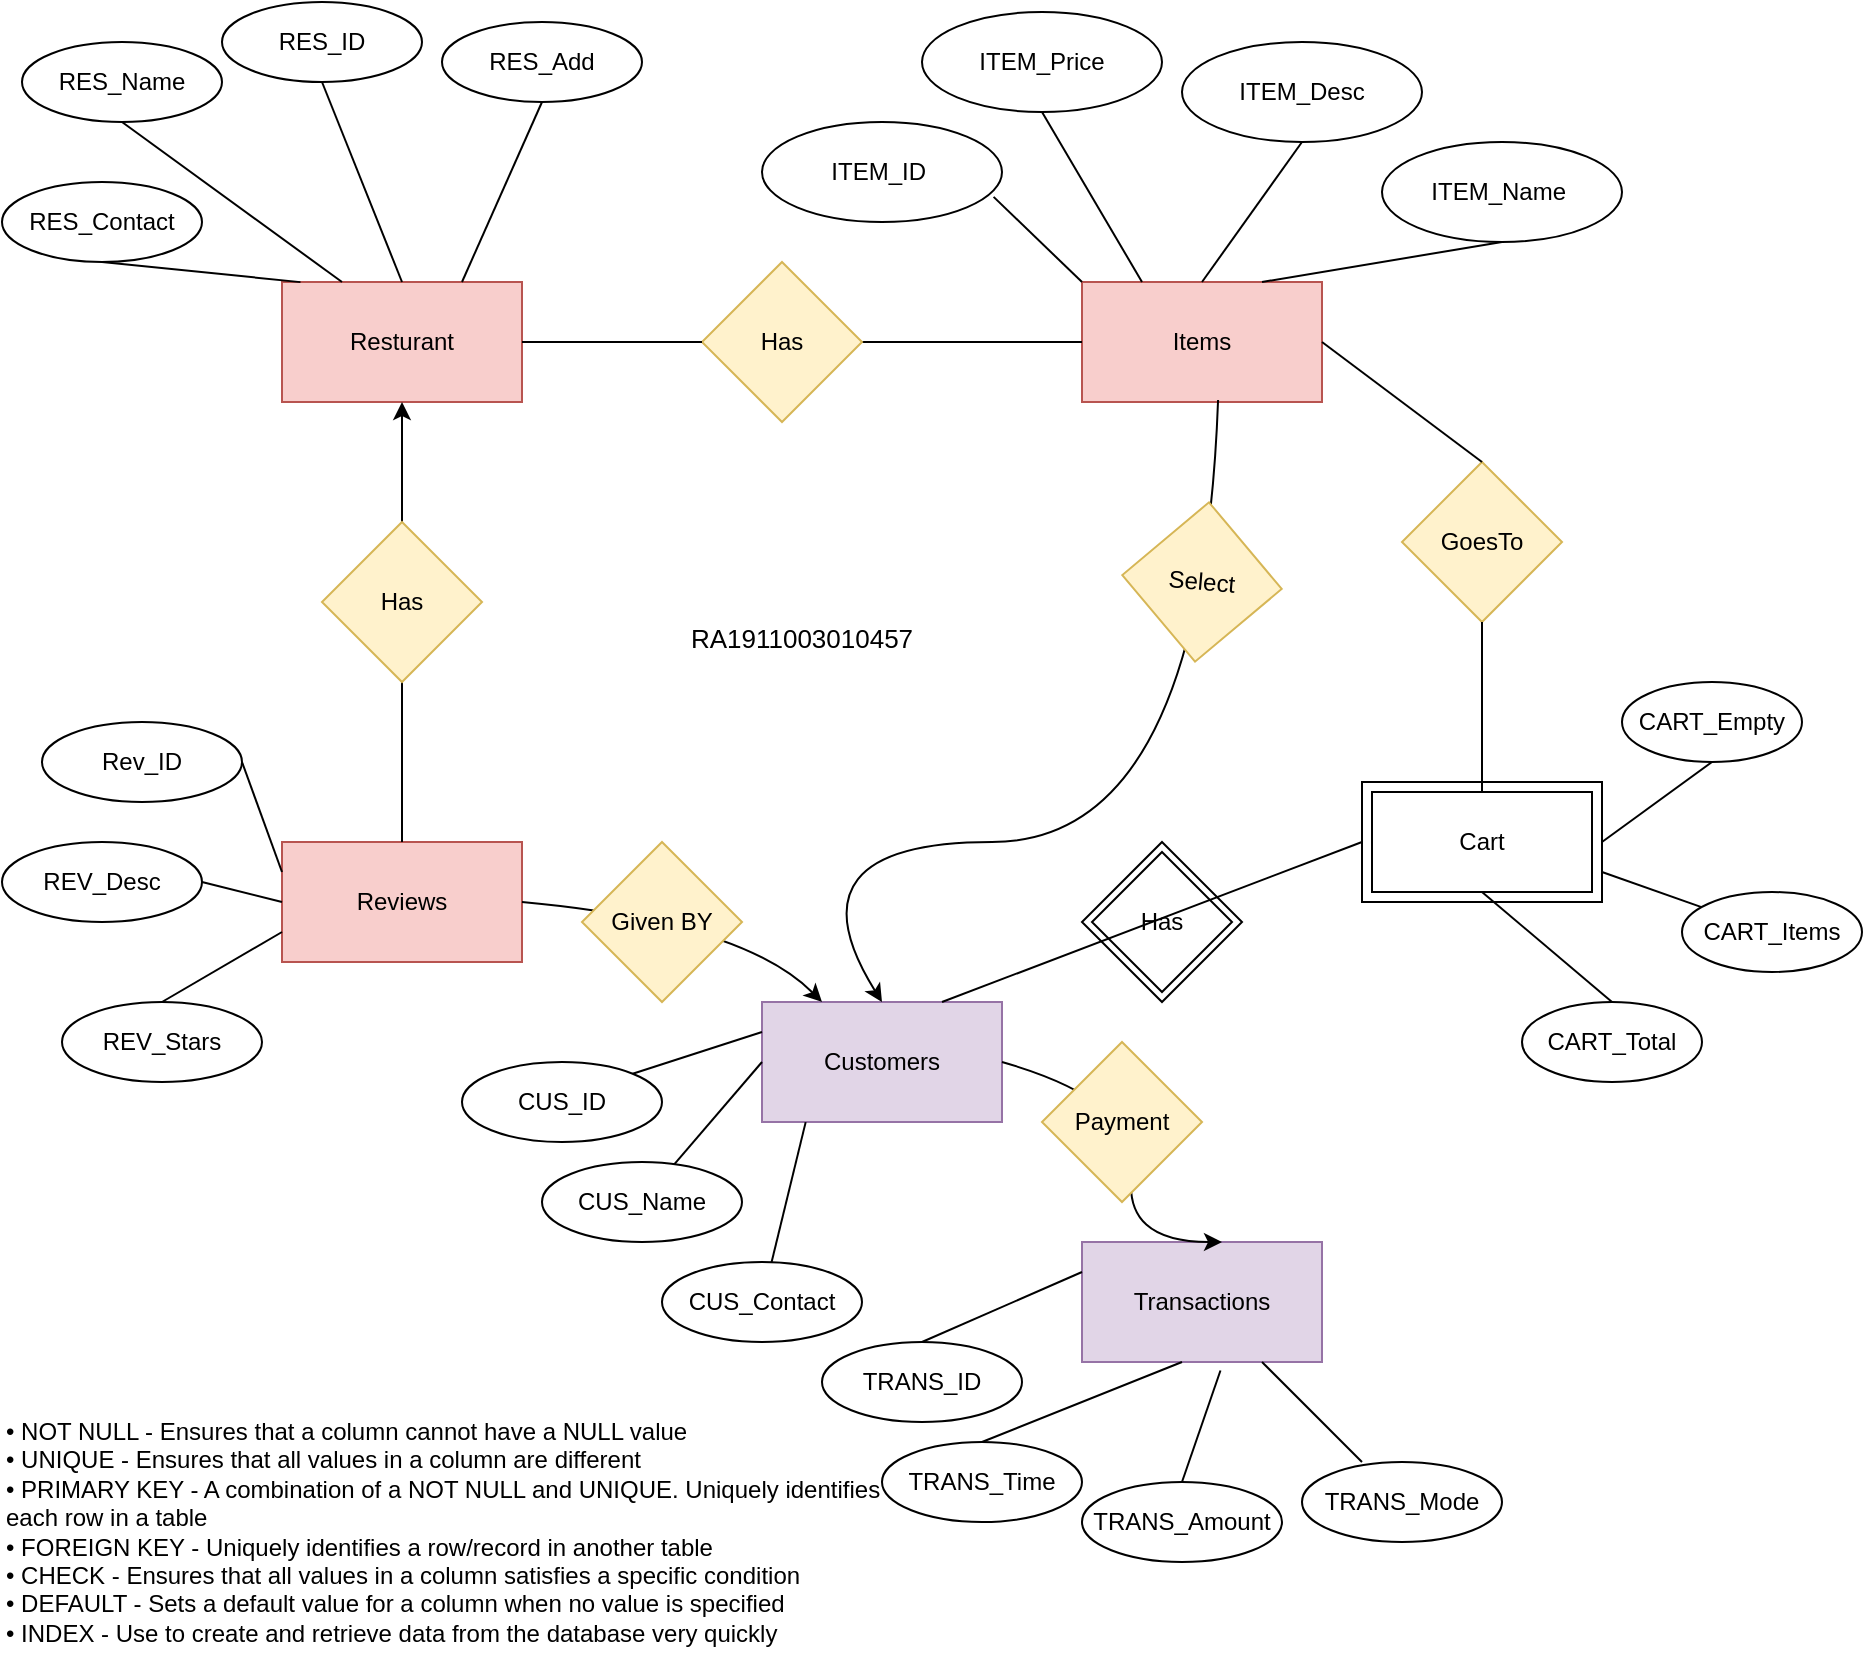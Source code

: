 <mxfile version="16.5.6" type="github">
  <diagram id="R2lEEEUBdFMjLlhIrx00" name="Page-1">
    <mxGraphModel dx="1351" dy="883" grid="1" gridSize="10" guides="1" tooltips="1" connect="1" arrows="1" fold="1" page="1" pageScale="1" pageWidth="850" pageHeight="1100" math="0" shadow="0" extFonts="Permanent Marker^https://fonts.googleapis.com/css?family=Permanent+Marker">
      <root>
        <mxCell id="0" />
        <mxCell id="1" parent="0" />
        <mxCell id="p7OqjnCBCCydwGoSEYWp-1" value="Resturant" style="rounded=0;whiteSpace=wrap;html=1;fillColor=#f8cecc;strokeColor=#b85450;" vertex="1" parent="1">
          <mxGeometry x="140" y="150" width="120" height="60" as="geometry" />
        </mxCell>
        <mxCell id="p7OqjnCBCCydwGoSEYWp-2" value="Items" style="rounded=0;whiteSpace=wrap;html=1;fillColor=#f8cecc;strokeColor=#b85450;" vertex="1" parent="1">
          <mxGeometry x="540" y="150" width="120" height="60" as="geometry" />
        </mxCell>
        <mxCell id="p7OqjnCBCCydwGoSEYWp-3" value="Reviews" style="rounded=0;whiteSpace=wrap;html=1;fillColor=#f8cecc;strokeColor=#b85450;" vertex="1" parent="1">
          <mxGeometry x="140" y="430" width="120" height="60" as="geometry" />
        </mxCell>
        <mxCell id="p7OqjnCBCCydwGoSEYWp-4" value="Customers" style="rounded=0;whiteSpace=wrap;html=1;fillColor=#e1d5e7;strokeColor=#9673a6;" vertex="1" parent="1">
          <mxGeometry x="380" y="510" width="120" height="60" as="geometry" />
        </mxCell>
        <mxCell id="p7OqjnCBCCydwGoSEYWp-5" value="Transactions" style="rounded=0;whiteSpace=wrap;html=1;fillColor=#e1d5e7;strokeColor=#9673a6;" vertex="1" parent="1">
          <mxGeometry x="540" y="630" width="120" height="60" as="geometry" />
        </mxCell>
        <mxCell id="p7OqjnCBCCydwGoSEYWp-8" value="" style="endArrow=classic;html=1;rounded=0;entryX=0.5;entryY=1;entryDx=0;entryDy=0;" edge="1" parent="1" source="p7OqjnCBCCydwGoSEYWp-3" target="p7OqjnCBCCydwGoSEYWp-1">
          <mxGeometry width="50" height="50" relative="1" as="geometry">
            <mxPoint x="300" y="450" as="sourcePoint" />
            <mxPoint x="350" y="400" as="targetPoint" />
          </mxGeometry>
        </mxCell>
        <mxCell id="p7OqjnCBCCydwGoSEYWp-9" value="Has" style="rhombus;whiteSpace=wrap;html=1;fillColor=#fff2cc;strokeColor=#d6b656;" vertex="1" parent="1">
          <mxGeometry x="160" y="270" width="80" height="80" as="geometry" />
        </mxCell>
        <mxCell id="p7OqjnCBCCydwGoSEYWp-10" value="" style="endArrow=none;html=1;rounded=0;entryX=0;entryY=0.5;entryDx=0;entryDy=0;exitX=1;exitY=0.5;exitDx=0;exitDy=0;startArrow=none;" edge="1" parent="1" source="p7OqjnCBCCydwGoSEYWp-11" target="p7OqjnCBCCydwGoSEYWp-2">
          <mxGeometry width="50" height="50" relative="1" as="geometry">
            <mxPoint x="300" y="450" as="sourcePoint" />
            <mxPoint x="350" y="400" as="targetPoint" />
          </mxGeometry>
        </mxCell>
        <mxCell id="p7OqjnCBCCydwGoSEYWp-12" value="" style="curved=1;endArrow=classic;html=1;rounded=0;entryX=0.5;entryY=0;entryDx=0;entryDy=0;exitX=0.567;exitY=0.983;exitDx=0;exitDy=0;exitPerimeter=0;" edge="1" parent="1" source="p7OqjnCBCCydwGoSEYWp-2" target="p7OqjnCBCCydwGoSEYWp-4">
          <mxGeometry width="50" height="50" relative="1" as="geometry">
            <mxPoint x="610" y="220" as="sourcePoint" />
            <mxPoint x="350" y="400" as="targetPoint" />
            <Array as="points">
              <mxPoint x="600" y="430" />
              <mxPoint x="390" y="430" />
            </Array>
          </mxGeometry>
        </mxCell>
        <mxCell id="p7OqjnCBCCydwGoSEYWp-13" value="" style="curved=1;endArrow=classic;html=1;rounded=0;exitX=1;exitY=0.5;exitDx=0;exitDy=0;" edge="1" parent="1" source="p7OqjnCBCCydwGoSEYWp-3" target="p7OqjnCBCCydwGoSEYWp-4">
          <mxGeometry width="50" height="50" relative="1" as="geometry">
            <mxPoint x="300" y="450" as="sourcePoint" />
            <mxPoint x="350" y="400" as="targetPoint" />
            <Array as="points">
              <mxPoint x="370" y="470" />
            </Array>
          </mxGeometry>
        </mxCell>
        <mxCell id="p7OqjnCBCCydwGoSEYWp-14" value="Select" style="rhombus;whiteSpace=wrap;html=1;fillColor=#fff2cc;strokeColor=#d6b656;rotation=5;" vertex="1" parent="1">
          <mxGeometry x="560" y="260" width="80" height="80" as="geometry" />
        </mxCell>
        <mxCell id="p7OqjnCBCCydwGoSEYWp-19" value="Given BY" style="rhombus;whiteSpace=wrap;html=1;fillColor=#fff2cc;strokeColor=#d6b656;" vertex="1" parent="1">
          <mxGeometry x="290" y="430" width="80" height="80" as="geometry" />
        </mxCell>
        <mxCell id="p7OqjnCBCCydwGoSEYWp-11" value="Has" style="rhombus;whiteSpace=wrap;html=1;fillColor=#fff2cc;strokeColor=#d6b656;" vertex="1" parent="1">
          <mxGeometry x="350" y="140" width="80" height="80" as="geometry" />
        </mxCell>
        <mxCell id="p7OqjnCBCCydwGoSEYWp-21" value="" style="endArrow=none;html=1;rounded=0;entryX=0;entryY=0.5;entryDx=0;entryDy=0;exitX=1;exitY=0.5;exitDx=0;exitDy=0;" edge="1" parent="1" source="p7OqjnCBCCydwGoSEYWp-1" target="p7OqjnCBCCydwGoSEYWp-11">
          <mxGeometry width="50" height="50" relative="1" as="geometry">
            <mxPoint x="260.0" y="180" as="sourcePoint" />
            <mxPoint x="540.0" y="180" as="targetPoint" />
          </mxGeometry>
        </mxCell>
        <mxCell id="p7OqjnCBCCydwGoSEYWp-22" value="&lt;div&gt;&lt;span&gt;• NOT NULL - Ensures that a column cannot have a NULL value&lt;/span&gt;&lt;br&gt;&lt;/div&gt;&lt;div&gt;• UNIQUE - Ensures that all values in a column are different&lt;/div&gt;&lt;div&gt;• PRIMARY KEY - A combination of a NOT NULL and UNIQUE. Uniquely identifies&lt;/div&gt;&lt;div&gt;each row in a table&lt;/div&gt;&lt;div&gt;• FOREIGN KEY - Uniquely identifies a row/record in another table&lt;/div&gt;&lt;div&gt;• CHECK - Ensures that all values in a column satisfies a specific condition&lt;/div&gt;&lt;div&gt;• DEFAULT - Sets a default value for a column when no value is specified&lt;/div&gt;&lt;div&gt;• INDEX - Use to create and retrieve data from the database very quickly&lt;/div&gt;" style="text;html=1;align=left;verticalAlign=middle;resizable=0;points=[];autosize=1;strokeColor=none;fillColor=none;" vertex="1" parent="1">
          <mxGeometry y="715" width="450" height="120" as="geometry" />
        </mxCell>
        <mxCell id="p7OqjnCBCCydwGoSEYWp-23" value="RES_Name" style="ellipse;whiteSpace=wrap;html=1;" vertex="1" parent="1">
          <mxGeometry x="10" y="30" width="100" height="40" as="geometry" />
        </mxCell>
        <mxCell id="p7OqjnCBCCydwGoSEYWp-29" value="RES_ID" style="ellipse;whiteSpace=wrap;html=1;rounded=0;" vertex="1" parent="1">
          <mxGeometry x="110" y="10" width="100" height="40" as="geometry" />
        </mxCell>
        <mxCell id="p7OqjnCBCCydwGoSEYWp-33" value="" style="endArrow=none;html=1;rounded=0;entryX=0.5;entryY=1;entryDx=0;entryDy=0;exitX=0.25;exitY=0;exitDx=0;exitDy=0;" edge="1" parent="1" source="p7OqjnCBCCydwGoSEYWp-1" target="p7OqjnCBCCydwGoSEYWp-23">
          <mxGeometry width="50" height="50" relative="1" as="geometry">
            <mxPoint x="280" y="370" as="sourcePoint" />
            <mxPoint x="330" y="320" as="targetPoint" />
          </mxGeometry>
        </mxCell>
        <mxCell id="p7OqjnCBCCydwGoSEYWp-34" value="" style="endArrow=none;html=1;rounded=0;entryX=0.5;entryY=1;entryDx=0;entryDy=0;exitX=0.5;exitY=0;exitDx=0;exitDy=0;" edge="1" parent="1" source="p7OqjnCBCCydwGoSEYWp-1" target="p7OqjnCBCCydwGoSEYWp-29">
          <mxGeometry width="50" height="50" relative="1" as="geometry">
            <mxPoint x="280" y="370" as="sourcePoint" />
            <mxPoint x="330" y="320" as="targetPoint" />
          </mxGeometry>
        </mxCell>
        <mxCell id="p7OqjnCBCCydwGoSEYWp-35" value="RES_Add" style="ellipse;whiteSpace=wrap;html=1;" vertex="1" parent="1">
          <mxGeometry x="220" y="20" width="100" height="40" as="geometry" />
        </mxCell>
        <mxCell id="p7OqjnCBCCydwGoSEYWp-37" value="" style="endArrow=none;html=1;rounded=0;entryX=0.5;entryY=1;entryDx=0;entryDy=0;exitX=0.75;exitY=0;exitDx=0;exitDy=0;" edge="1" parent="1" source="p7OqjnCBCCydwGoSEYWp-1" target="p7OqjnCBCCydwGoSEYWp-35">
          <mxGeometry width="50" height="50" relative="1" as="geometry">
            <mxPoint x="280" y="370" as="sourcePoint" />
            <mxPoint x="330" y="320" as="targetPoint" />
          </mxGeometry>
        </mxCell>
        <mxCell id="p7OqjnCBCCydwGoSEYWp-38" value="RES_Contact" style="ellipse;whiteSpace=wrap;html=1;" vertex="1" parent="1">
          <mxGeometry y="100" width="100" height="40" as="geometry" />
        </mxCell>
        <mxCell id="p7OqjnCBCCydwGoSEYWp-39" value="" style="endArrow=none;html=1;rounded=0;entryX=0.5;entryY=1;entryDx=0;entryDy=0;exitX=0.077;exitY=0.001;exitDx=0;exitDy=0;exitPerimeter=0;" edge="1" parent="1" source="p7OqjnCBCCydwGoSEYWp-1" target="p7OqjnCBCCydwGoSEYWp-38">
          <mxGeometry width="50" height="50" relative="1" as="geometry">
            <mxPoint x="280" y="370" as="sourcePoint" />
            <mxPoint x="330" y="320" as="targetPoint" />
          </mxGeometry>
        </mxCell>
        <mxCell id="p7OqjnCBCCydwGoSEYWp-40" value="REV_Desc" style="ellipse;whiteSpace=wrap;html=1;" vertex="1" parent="1">
          <mxGeometry y="430" width="100" height="40" as="geometry" />
        </mxCell>
        <mxCell id="p7OqjnCBCCydwGoSEYWp-41" value="REV_Stars" style="ellipse;whiteSpace=wrap;html=1;" vertex="1" parent="1">
          <mxGeometry x="30" y="510" width="100" height="40" as="geometry" />
        </mxCell>
        <mxCell id="p7OqjnCBCCydwGoSEYWp-42" value="Rev_ID" style="ellipse;whiteSpace=wrap;html=1;" vertex="1" parent="1">
          <mxGeometry x="20" y="370" width="100" height="40" as="geometry" />
        </mxCell>
        <mxCell id="p7OqjnCBCCydwGoSEYWp-44" value="" style="endArrow=none;html=1;rounded=0;entryX=1;entryY=0.5;entryDx=0;entryDy=0;exitX=0;exitY=0.25;exitDx=0;exitDy=0;" edge="1" parent="1" source="p7OqjnCBCCydwGoSEYWp-3" target="p7OqjnCBCCydwGoSEYWp-42">
          <mxGeometry width="50" height="50" relative="1" as="geometry">
            <mxPoint x="300" y="370" as="sourcePoint" />
            <mxPoint x="350" y="320" as="targetPoint" />
          </mxGeometry>
        </mxCell>
        <mxCell id="p7OqjnCBCCydwGoSEYWp-45" value="" style="endArrow=none;html=1;rounded=0;exitX=0.5;exitY=0;exitDx=0;exitDy=0;entryX=0;entryY=0.75;entryDx=0;entryDy=0;" edge="1" parent="1" source="p7OqjnCBCCydwGoSEYWp-41" target="p7OqjnCBCCydwGoSEYWp-3">
          <mxGeometry width="50" height="50" relative="1" as="geometry">
            <mxPoint x="300" y="370" as="sourcePoint" />
            <mxPoint x="350" y="320" as="targetPoint" />
          </mxGeometry>
        </mxCell>
        <mxCell id="p7OqjnCBCCydwGoSEYWp-46" value="" style="endArrow=none;html=1;rounded=0;exitX=1;exitY=0.5;exitDx=0;exitDy=0;entryX=0;entryY=0.5;entryDx=0;entryDy=0;" edge="1" parent="1" source="p7OqjnCBCCydwGoSEYWp-40" target="p7OqjnCBCCydwGoSEYWp-3">
          <mxGeometry width="50" height="50" relative="1" as="geometry">
            <mxPoint x="300" y="370" as="sourcePoint" />
            <mxPoint x="350" y="320" as="targetPoint" />
          </mxGeometry>
        </mxCell>
        <mxCell id="p7OqjnCBCCydwGoSEYWp-47" value="CUS_ID" style="ellipse;whiteSpace=wrap;html=1;" vertex="1" parent="1">
          <mxGeometry x="230" y="540" width="100" height="40" as="geometry" />
        </mxCell>
        <mxCell id="p7OqjnCBCCydwGoSEYWp-48" value="CUS_Name" style="ellipse;whiteSpace=wrap;html=1;" vertex="1" parent="1">
          <mxGeometry x="270" y="590" width="100" height="40" as="geometry" />
        </mxCell>
        <mxCell id="p7OqjnCBCCydwGoSEYWp-49" value="CUS_Contact" style="ellipse;whiteSpace=wrap;html=1;" vertex="1" parent="1">
          <mxGeometry x="330" y="640" width="100" height="40" as="geometry" />
        </mxCell>
        <mxCell id="p7OqjnCBCCydwGoSEYWp-50" value="" style="endArrow=none;html=1;rounded=0;entryX=0;entryY=0.25;entryDx=0;entryDy=0;exitX=1;exitY=0;exitDx=0;exitDy=0;" edge="1" parent="1" source="p7OqjnCBCCydwGoSEYWp-47" target="p7OqjnCBCCydwGoSEYWp-4">
          <mxGeometry width="50" height="50" relative="1" as="geometry">
            <mxPoint x="300" y="430" as="sourcePoint" />
            <mxPoint x="350" y="380" as="targetPoint" />
          </mxGeometry>
        </mxCell>
        <mxCell id="p7OqjnCBCCydwGoSEYWp-51" value="" style="endArrow=none;html=1;rounded=0;entryX=0;entryY=0.5;entryDx=0;entryDy=0;" edge="1" parent="1" source="p7OqjnCBCCydwGoSEYWp-48" target="p7OqjnCBCCydwGoSEYWp-4">
          <mxGeometry width="50" height="50" relative="1" as="geometry">
            <mxPoint x="300" y="430" as="sourcePoint" />
            <mxPoint x="350" y="380" as="targetPoint" />
          </mxGeometry>
        </mxCell>
        <mxCell id="p7OqjnCBCCydwGoSEYWp-52" value="" style="endArrow=none;html=1;rounded=0;entryX=0.182;entryY=1.001;entryDx=0;entryDy=0;entryPerimeter=0;" edge="1" parent="1" source="p7OqjnCBCCydwGoSEYWp-49" target="p7OqjnCBCCydwGoSEYWp-4">
          <mxGeometry width="50" height="50" relative="1" as="geometry">
            <mxPoint x="300" y="430" as="sourcePoint" />
            <mxPoint x="350" y="380" as="targetPoint" />
          </mxGeometry>
        </mxCell>
        <mxCell id="p7OqjnCBCCydwGoSEYWp-54" value="" style="curved=1;endArrow=classic;html=1;rounded=0;exitX=1;exitY=0.5;exitDx=0;exitDy=0;" edge="1" parent="1" source="p7OqjnCBCCydwGoSEYWp-4">
          <mxGeometry width="50" height="50" relative="1" as="geometry">
            <mxPoint x="560" y="680" as="sourcePoint" />
            <mxPoint x="610" y="630" as="targetPoint" />
            <Array as="points">
              <mxPoint x="570" y="560" />
              <mxPoint x="560" y="630" />
            </Array>
          </mxGeometry>
        </mxCell>
        <mxCell id="p7OqjnCBCCydwGoSEYWp-55" value="Payment" style="rhombus;whiteSpace=wrap;html=1;fillColor=#fff2cc;strokeColor=#d6b656;" vertex="1" parent="1">
          <mxGeometry x="520" y="530" width="80" height="80" as="geometry" />
        </mxCell>
        <mxCell id="p7OqjnCBCCydwGoSEYWp-56" value="TRANS_Time" style="ellipse;whiteSpace=wrap;html=1;" vertex="1" parent="1">
          <mxGeometry x="440" y="730" width="100" height="40" as="geometry" />
        </mxCell>
        <mxCell id="p7OqjnCBCCydwGoSEYWp-57" value="TRANS_ID" style="ellipse;whiteSpace=wrap;html=1;" vertex="1" parent="1">
          <mxGeometry x="410" y="680" width="100" height="40" as="geometry" />
        </mxCell>
        <mxCell id="p7OqjnCBCCydwGoSEYWp-58" value="" style="endArrow=none;html=1;rounded=0;exitX=0.5;exitY=0;exitDx=0;exitDy=0;" edge="1" parent="1" source="p7OqjnCBCCydwGoSEYWp-56">
          <mxGeometry width="50" height="50" relative="1" as="geometry">
            <mxPoint x="540" y="740" as="sourcePoint" />
            <mxPoint x="590" y="690" as="targetPoint" />
          </mxGeometry>
        </mxCell>
        <mxCell id="p7OqjnCBCCydwGoSEYWp-59" value="" style="endArrow=none;html=1;rounded=0;entryX=0;entryY=0.25;entryDx=0;entryDy=0;exitX=0.5;exitY=0;exitDx=0;exitDy=0;" edge="1" parent="1" source="p7OqjnCBCCydwGoSEYWp-57" target="p7OqjnCBCCydwGoSEYWp-5">
          <mxGeometry width="50" height="50" relative="1" as="geometry">
            <mxPoint x="340" y="880" as="sourcePoint" />
            <mxPoint x="390" y="830" as="targetPoint" />
          </mxGeometry>
        </mxCell>
        <mxCell id="p7OqjnCBCCydwGoSEYWp-60" value="TRANS_Amount" style="ellipse;whiteSpace=wrap;html=1;" vertex="1" parent="1">
          <mxGeometry x="540" y="750" width="100" height="40" as="geometry" />
        </mxCell>
        <mxCell id="p7OqjnCBCCydwGoSEYWp-61" value="" style="endArrow=none;html=1;fontFamily=Helvetica;fontSize=11;fontColor=rgb(0, 0, 0);align=center;strokeColor=rgb(0, 0, 0);entryX=0.75;entryY=1;entryDx=0;entryDy=0;exitX=0.3;exitY=0;exitDx=0;exitDy=0;exitPerimeter=0;" edge="1" parent="1" source="p7OqjnCBCCydwGoSEYWp-62" target="p7OqjnCBCCydwGoSEYWp-5">
          <mxGeometry width="50" height="50" relative="1" as="geometry">
            <mxPoint x="300" y="830" as="sourcePoint" />
            <mxPoint x="620" y="680" as="targetPoint" />
          </mxGeometry>
        </mxCell>
        <mxCell id="p7OqjnCBCCydwGoSEYWp-62" value="TRANS_Mode" style="ellipse;whiteSpace=wrap;html=1;" vertex="1" parent="1">
          <mxGeometry x="650" y="740" width="100" height="40" as="geometry" />
        </mxCell>
        <mxCell id="p7OqjnCBCCydwGoSEYWp-63" value="" style="endArrow=none;html=1;rounded=0;entryX=0.577;entryY=1.071;entryDx=0;entryDy=0;entryPerimeter=0;exitX=0.5;exitY=0;exitDx=0;exitDy=0;" edge="1" parent="1" source="p7OqjnCBCCydwGoSEYWp-60" target="p7OqjnCBCCydwGoSEYWp-5">
          <mxGeometry width="50" height="50" relative="1" as="geometry">
            <mxPoint x="460" y="890" as="sourcePoint" />
            <mxPoint x="510" y="840" as="targetPoint" />
          </mxGeometry>
        </mxCell>
        <mxCell id="p7OqjnCBCCydwGoSEYWp-65" value="" style="rounded=0;whiteSpace=wrap;html=1;" vertex="1" parent="1">
          <mxGeometry x="680" y="400" width="120" height="60" as="geometry" />
        </mxCell>
        <mxCell id="p7OqjnCBCCydwGoSEYWp-66" value="Cart" style="rounded=0;whiteSpace=wrap;html=1;" vertex="1" parent="1">
          <mxGeometry x="685" y="405" width="110" height="50" as="geometry" />
        </mxCell>
        <mxCell id="p7OqjnCBCCydwGoSEYWp-67" value="" style="rhombus;whiteSpace=wrap;html=1;" vertex="1" parent="1">
          <mxGeometry x="540" y="430" width="80" height="80" as="geometry" />
        </mxCell>
        <mxCell id="p7OqjnCBCCydwGoSEYWp-68" value="Has" style="rhombus;whiteSpace=wrap;html=1;" vertex="1" parent="1">
          <mxGeometry x="545" y="435" width="70" height="70" as="geometry" />
        </mxCell>
        <mxCell id="p7OqjnCBCCydwGoSEYWp-69" value="" style="endArrow=none;html=1;rounded=0;entryX=0;entryY=0.5;entryDx=0;entryDy=0;exitX=0.75;exitY=0;exitDx=0;exitDy=0;" edge="1" parent="1" source="p7OqjnCBCCydwGoSEYWp-4" target="p7OqjnCBCCydwGoSEYWp-65">
          <mxGeometry width="50" height="50" relative="1" as="geometry">
            <mxPoint x="600" y="470" as="sourcePoint" />
            <mxPoint x="650" y="420" as="targetPoint" />
          </mxGeometry>
        </mxCell>
        <mxCell id="p7OqjnCBCCydwGoSEYWp-70" value="GoesTo" style="rhombus;whiteSpace=wrap;html=1;fillColor=#fff2cc;strokeColor=#d6b656;" vertex="1" parent="1">
          <mxGeometry x="700" y="240" width="80" height="80" as="geometry" />
        </mxCell>
        <mxCell id="p7OqjnCBCCydwGoSEYWp-71" value="" style="endArrow=none;html=1;rounded=0;exitX=1;exitY=0.5;exitDx=0;exitDy=0;entryX=0.5;entryY=0;entryDx=0;entryDy=0;" edge="1" parent="1" source="p7OqjnCBCCydwGoSEYWp-2" target="p7OqjnCBCCydwGoSEYWp-70">
          <mxGeometry width="50" height="50" relative="1" as="geometry">
            <mxPoint x="710" y="200" as="sourcePoint" />
            <mxPoint x="760" y="150" as="targetPoint" />
          </mxGeometry>
        </mxCell>
        <mxCell id="p7OqjnCBCCydwGoSEYWp-73" value="" style="endArrow=none;html=1;rounded=0;entryX=0.5;entryY=1;entryDx=0;entryDy=0;exitX=0.5;exitY=0;exitDx=0;exitDy=0;" edge="1" parent="1" source="p7OqjnCBCCydwGoSEYWp-66" target="p7OqjnCBCCydwGoSEYWp-70">
          <mxGeometry width="50" height="50" relative="1" as="geometry">
            <mxPoint x="720" y="360" as="sourcePoint" />
            <mxPoint x="770" y="310" as="targetPoint" />
          </mxGeometry>
        </mxCell>
        <mxCell id="p7OqjnCBCCydwGoSEYWp-75" value="ITEM_ID&amp;nbsp;" style="ellipse;whiteSpace=wrap;html=1;" vertex="1" parent="1">
          <mxGeometry x="380" y="70" width="120" height="50" as="geometry" />
        </mxCell>
        <mxCell id="p7OqjnCBCCydwGoSEYWp-77" value="ITEM_Price" style="ellipse;whiteSpace=wrap;html=1;" vertex="1" parent="1">
          <mxGeometry x="460" y="15" width="120" height="50" as="geometry" />
        </mxCell>
        <mxCell id="p7OqjnCBCCydwGoSEYWp-78" value="ITEM_Desc" style="ellipse;whiteSpace=wrap;html=1;" vertex="1" parent="1">
          <mxGeometry x="590" y="30" width="120" height="50" as="geometry" />
        </mxCell>
        <mxCell id="p7OqjnCBCCydwGoSEYWp-79" value="ITEM_Name&amp;nbsp;" style="ellipse;whiteSpace=wrap;html=1;" vertex="1" parent="1">
          <mxGeometry x="690" y="80" width="120" height="50" as="geometry" />
        </mxCell>
        <mxCell id="p7OqjnCBCCydwGoSEYWp-80" value="" style="endArrow=none;html=1;rounded=0;entryX=0;entryY=0;entryDx=0;entryDy=0;exitX=0.965;exitY=0.749;exitDx=0;exitDy=0;exitPerimeter=0;" edge="1" parent="1" source="p7OqjnCBCCydwGoSEYWp-75" target="p7OqjnCBCCydwGoSEYWp-2">
          <mxGeometry width="50" height="50" relative="1" as="geometry">
            <mxPoint x="210" y="350" as="sourcePoint" />
            <mxPoint x="260" y="300" as="targetPoint" />
          </mxGeometry>
        </mxCell>
        <mxCell id="p7OqjnCBCCydwGoSEYWp-81" value="" style="endArrow=none;html=1;rounded=0;entryX=0.5;entryY=1;entryDx=0;entryDy=0;exitX=0.25;exitY=0;exitDx=0;exitDy=0;" edge="1" parent="1" source="p7OqjnCBCCydwGoSEYWp-2" target="p7OqjnCBCCydwGoSEYWp-77">
          <mxGeometry width="50" height="50" relative="1" as="geometry">
            <mxPoint x="380" y="330" as="sourcePoint" />
            <mxPoint x="430" y="280" as="targetPoint" />
          </mxGeometry>
        </mxCell>
        <mxCell id="p7OqjnCBCCydwGoSEYWp-82" value="" style="endArrow=none;html=1;rounded=0;entryX=0.5;entryY=1;entryDx=0;entryDy=0;exitX=0.5;exitY=0;exitDx=0;exitDy=0;" edge="1" parent="1" source="p7OqjnCBCCydwGoSEYWp-2" target="p7OqjnCBCCydwGoSEYWp-78">
          <mxGeometry width="50" height="50" relative="1" as="geometry">
            <mxPoint x="400" y="350" as="sourcePoint" />
            <mxPoint x="450" y="300" as="targetPoint" />
          </mxGeometry>
        </mxCell>
        <mxCell id="p7OqjnCBCCydwGoSEYWp-83" value="" style="endArrow=none;html=1;rounded=0;exitX=0.75;exitY=0;exitDx=0;exitDy=0;entryX=0.5;entryY=1;entryDx=0;entryDy=0;" edge="1" parent="1" source="p7OqjnCBCCydwGoSEYWp-2" target="p7OqjnCBCCydwGoSEYWp-79">
          <mxGeometry width="50" height="50" relative="1" as="geometry">
            <mxPoint x="700" y="170" as="sourcePoint" />
            <mxPoint x="750" y="120" as="targetPoint" />
          </mxGeometry>
        </mxCell>
        <mxCell id="p7OqjnCBCCydwGoSEYWp-84" value="CART_Total" style="ellipse;whiteSpace=wrap;html=1;" vertex="1" parent="1">
          <mxGeometry x="760" y="510" width="90" height="40" as="geometry" />
        </mxCell>
        <mxCell id="p7OqjnCBCCydwGoSEYWp-85" value="CART_Items" style="ellipse;whiteSpace=wrap;html=1;" vertex="1" parent="1">
          <mxGeometry x="840" y="455" width="90" height="40" as="geometry" />
        </mxCell>
        <mxCell id="p7OqjnCBCCydwGoSEYWp-87" value="CART_Empty" style="ellipse;whiteSpace=wrap;html=1;" vertex="1" parent="1">
          <mxGeometry x="810" y="350" width="90" height="40" as="geometry" />
        </mxCell>
        <mxCell id="p7OqjnCBCCydwGoSEYWp-89" value="" style="endArrow=none;html=1;rounded=0;entryX=0.5;entryY=1;entryDx=0;entryDy=0;exitX=0.5;exitY=0;exitDx=0;exitDy=0;" edge="1" parent="1" source="p7OqjnCBCCydwGoSEYWp-84" target="p7OqjnCBCCydwGoSEYWp-66">
          <mxGeometry width="50" height="50" relative="1" as="geometry">
            <mxPoint x="690" y="530" as="sourcePoint" />
            <mxPoint x="740" y="480" as="targetPoint" />
          </mxGeometry>
        </mxCell>
        <mxCell id="p7OqjnCBCCydwGoSEYWp-90" value="" style="endArrow=none;html=1;rounded=0;entryX=0.5;entryY=1;entryDx=0;entryDy=0;exitX=1;exitY=0.5;exitDx=0;exitDy=0;" edge="1" parent="1" source="p7OqjnCBCCydwGoSEYWp-65" target="p7OqjnCBCCydwGoSEYWp-87">
          <mxGeometry width="50" height="50" relative="1" as="geometry">
            <mxPoint x="790" y="460" as="sourcePoint" />
            <mxPoint x="840" y="410" as="targetPoint" />
          </mxGeometry>
        </mxCell>
        <mxCell id="p7OqjnCBCCydwGoSEYWp-91" value="" style="endArrow=none;html=1;rounded=0;entryX=1;entryY=0.75;entryDx=0;entryDy=0;" edge="1" parent="1" source="p7OqjnCBCCydwGoSEYWp-85" target="p7OqjnCBCCydwGoSEYWp-65">
          <mxGeometry width="50" height="50" relative="1" as="geometry">
            <mxPoint x="690" y="540" as="sourcePoint" />
            <mxPoint x="740" y="490" as="targetPoint" />
          </mxGeometry>
        </mxCell>
        <mxCell id="p7OqjnCBCCydwGoSEYWp-93" value="&lt;font style=&quot;font-size: 13px&quot;&gt;RA1911003010457&lt;/font&gt;" style="text;html=1;align=center;verticalAlign=middle;whiteSpace=wrap;rounded=0;fillColor=none;" vertex="1" parent="1">
          <mxGeometry x="270" y="285" width="260" height="85" as="geometry" />
        </mxCell>
      </root>
    </mxGraphModel>
  </diagram>
</mxfile>
